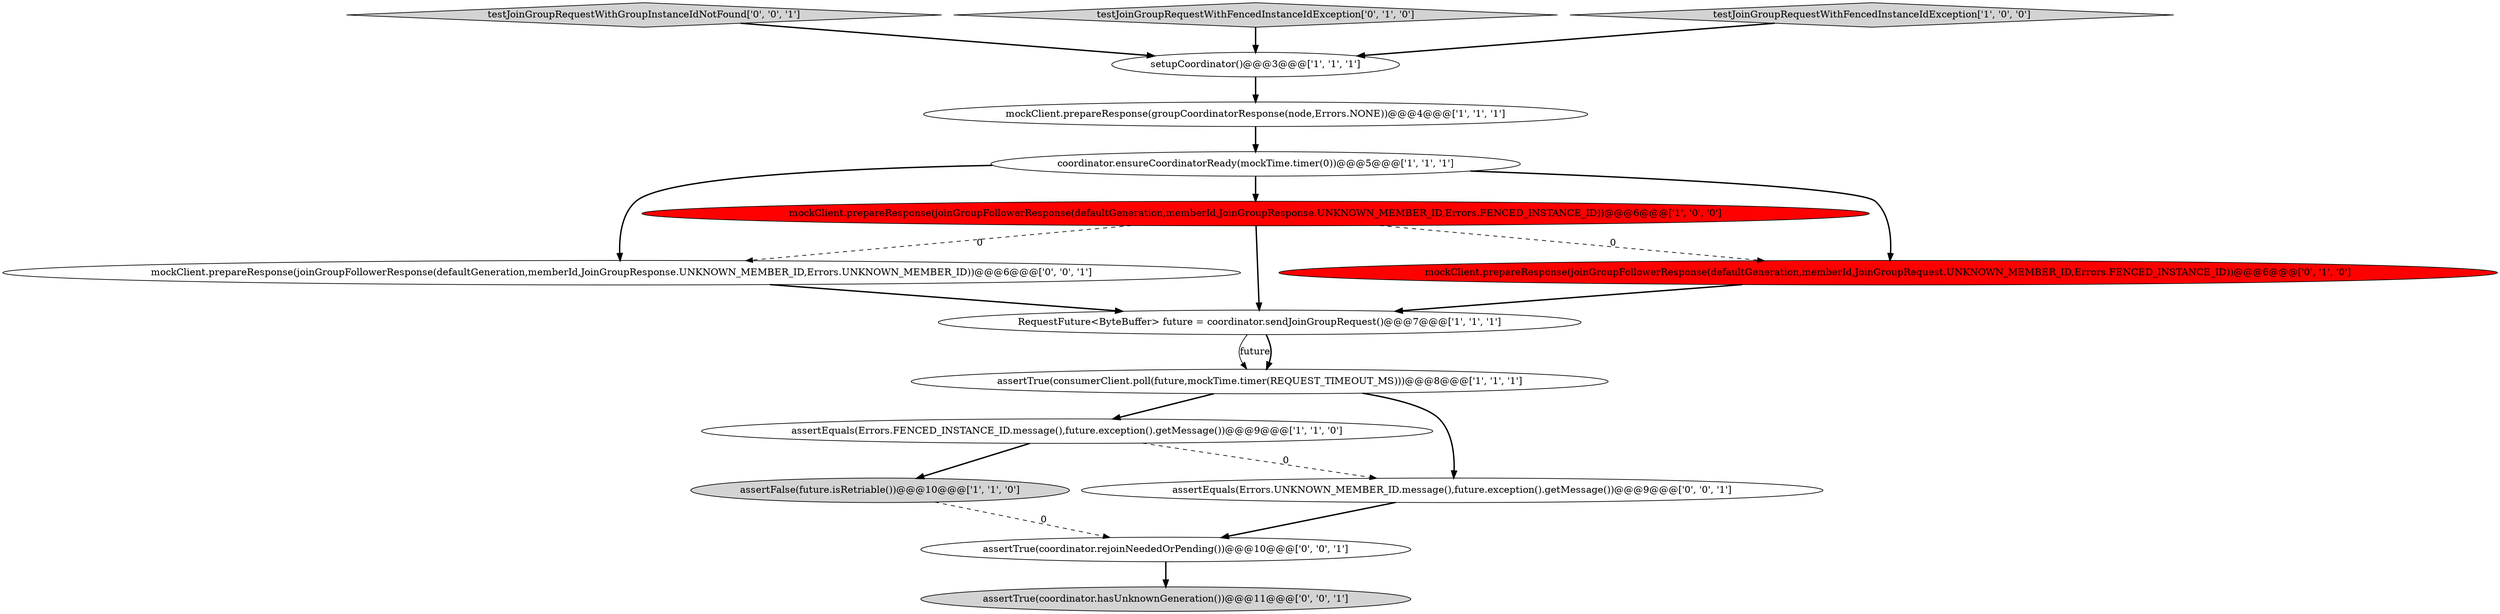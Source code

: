 digraph {
11 [style = filled, label = "testJoinGroupRequestWithGroupInstanceIdNotFound['0', '0', '1']", fillcolor = lightgray, shape = diamond image = "AAA0AAABBB3BBB"];
9 [style = filled, label = "testJoinGroupRequestWithFencedInstanceIdException['0', '1', '0']", fillcolor = lightgray, shape = diamond image = "AAA0AAABBB2BBB"];
8 [style = filled, label = "mockClient.prepareResponse(joinGroupFollowerResponse(defaultGeneration,memberId,JoinGroupResponse.UNKNOWN_MEMBER_ID,Errors.FENCED_INSTANCE_ID))@@@6@@@['1', '0', '0']", fillcolor = red, shape = ellipse image = "AAA1AAABBB1BBB"];
7 [style = filled, label = "assertEquals(Errors.FENCED_INSTANCE_ID.message(),future.exception().getMessage())@@@9@@@['1', '1', '0']", fillcolor = white, shape = ellipse image = "AAA0AAABBB1BBB"];
14 [style = filled, label = "assertTrue(coordinator.rejoinNeededOrPending())@@@10@@@['0', '0', '1']", fillcolor = white, shape = ellipse image = "AAA0AAABBB3BBB"];
6 [style = filled, label = "mockClient.prepareResponse(groupCoordinatorResponse(node,Errors.NONE))@@@4@@@['1', '1', '1']", fillcolor = white, shape = ellipse image = "AAA0AAABBB1BBB"];
13 [style = filled, label = "mockClient.prepareResponse(joinGroupFollowerResponse(defaultGeneration,memberId,JoinGroupResponse.UNKNOWN_MEMBER_ID,Errors.UNKNOWN_MEMBER_ID))@@@6@@@['0', '0', '1']", fillcolor = white, shape = ellipse image = "AAA0AAABBB3BBB"];
4 [style = filled, label = "testJoinGroupRequestWithFencedInstanceIdException['1', '0', '0']", fillcolor = lightgray, shape = diamond image = "AAA0AAABBB1BBB"];
2 [style = filled, label = "assertTrue(consumerClient.poll(future,mockTime.timer(REQUEST_TIMEOUT_MS)))@@@8@@@['1', '1', '1']", fillcolor = white, shape = ellipse image = "AAA0AAABBB1BBB"];
5 [style = filled, label = "assertFalse(future.isRetriable())@@@10@@@['1', '1', '0']", fillcolor = lightgray, shape = ellipse image = "AAA0AAABBB1BBB"];
12 [style = filled, label = "assertEquals(Errors.UNKNOWN_MEMBER_ID.message(),future.exception().getMessage())@@@9@@@['0', '0', '1']", fillcolor = white, shape = ellipse image = "AAA0AAABBB3BBB"];
0 [style = filled, label = "coordinator.ensureCoordinatorReady(mockTime.timer(0))@@@5@@@['1', '1', '1']", fillcolor = white, shape = ellipse image = "AAA0AAABBB1BBB"];
3 [style = filled, label = "setupCoordinator()@@@3@@@['1', '1', '1']", fillcolor = white, shape = ellipse image = "AAA0AAABBB1BBB"];
15 [style = filled, label = "assertTrue(coordinator.hasUnknownGeneration())@@@11@@@['0', '0', '1']", fillcolor = lightgray, shape = ellipse image = "AAA0AAABBB3BBB"];
1 [style = filled, label = "RequestFuture<ByteBuffer> future = coordinator.sendJoinGroupRequest()@@@7@@@['1', '1', '1']", fillcolor = white, shape = ellipse image = "AAA0AAABBB1BBB"];
10 [style = filled, label = "mockClient.prepareResponse(joinGroupFollowerResponse(defaultGeneration,memberId,JoinGroupRequest.UNKNOWN_MEMBER_ID,Errors.FENCED_INSTANCE_ID))@@@6@@@['0', '1', '0']", fillcolor = red, shape = ellipse image = "AAA1AAABBB2BBB"];
4->3 [style = bold, label=""];
5->14 [style = dashed, label="0"];
8->10 [style = dashed, label="0"];
0->13 [style = bold, label=""];
3->6 [style = bold, label=""];
1->2 [style = solid, label="future"];
6->0 [style = bold, label=""];
13->1 [style = bold, label=""];
2->12 [style = bold, label=""];
8->13 [style = dashed, label="0"];
8->1 [style = bold, label=""];
7->5 [style = bold, label=""];
0->10 [style = bold, label=""];
11->3 [style = bold, label=""];
12->14 [style = bold, label=""];
0->8 [style = bold, label=""];
7->12 [style = dashed, label="0"];
9->3 [style = bold, label=""];
14->15 [style = bold, label=""];
1->2 [style = bold, label=""];
2->7 [style = bold, label=""];
10->1 [style = bold, label=""];
}
